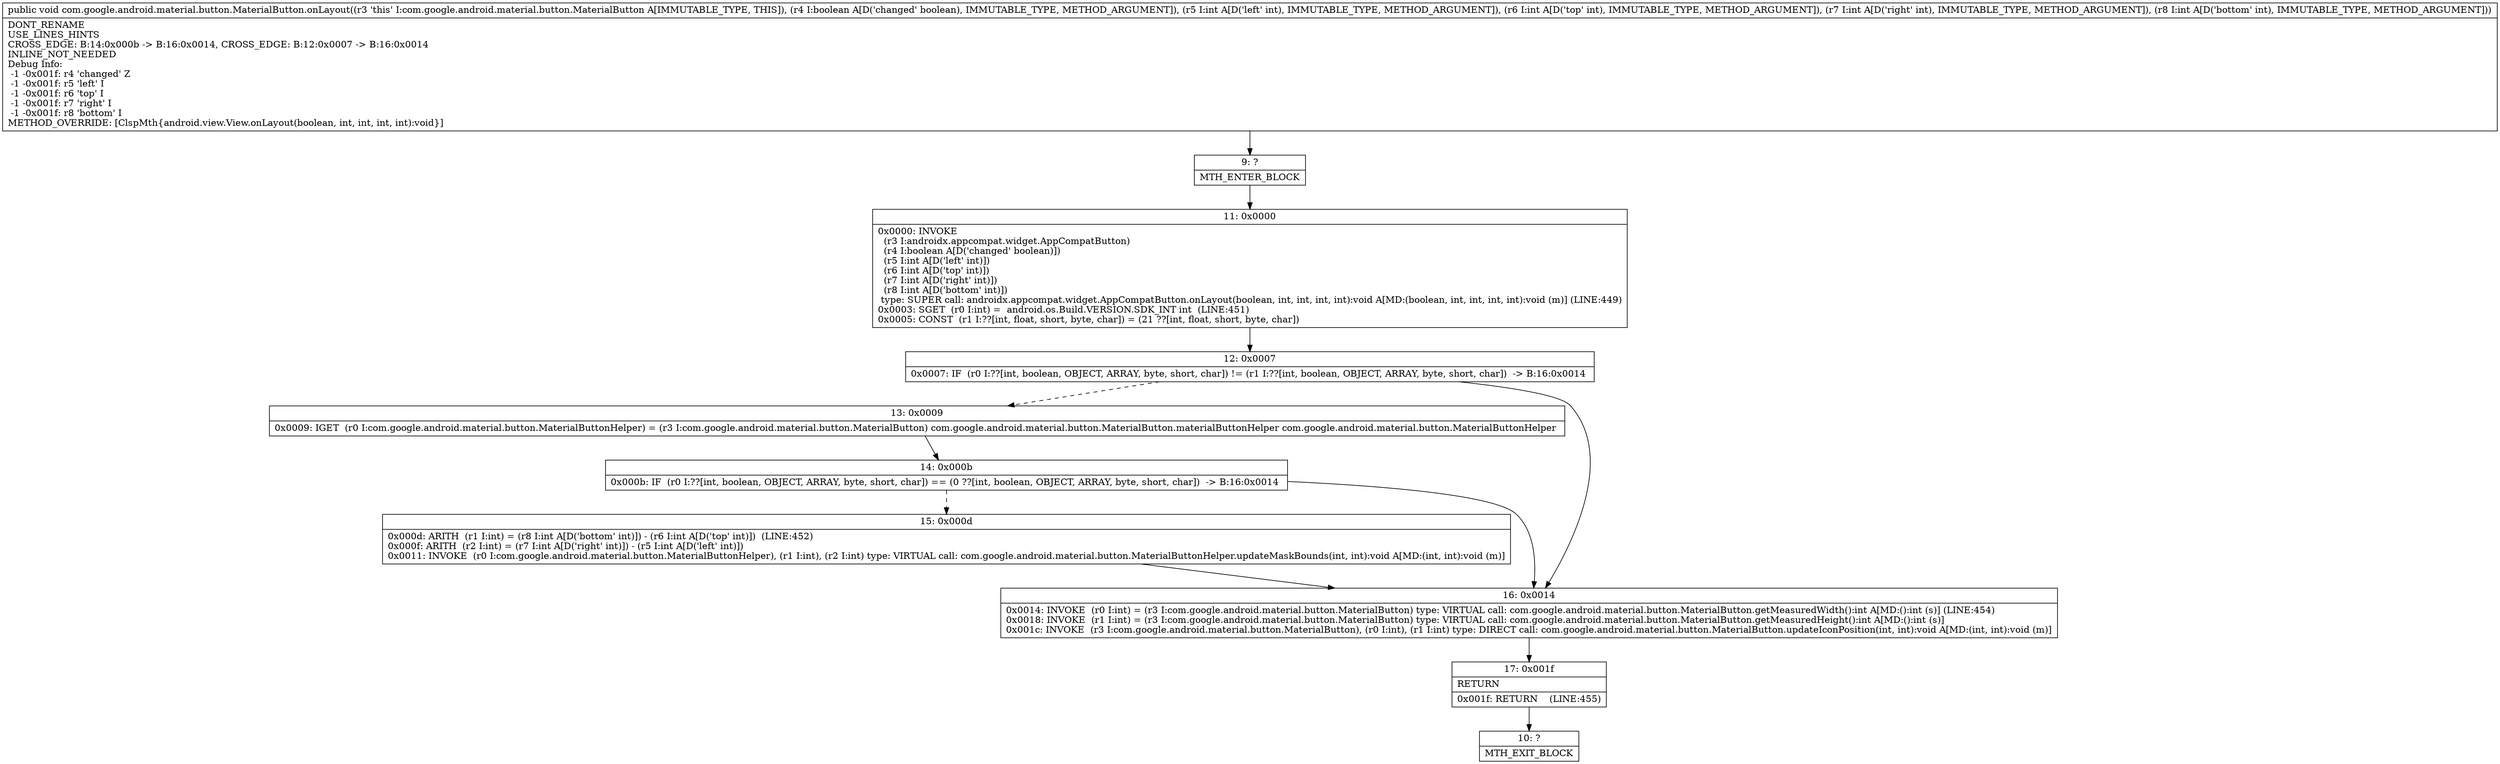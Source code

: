 digraph "CFG forcom.google.android.material.button.MaterialButton.onLayout(ZIIII)V" {
Node_9 [shape=record,label="{9\:\ ?|MTH_ENTER_BLOCK\l}"];
Node_11 [shape=record,label="{11\:\ 0x0000|0x0000: INVOKE  \l  (r3 I:androidx.appcompat.widget.AppCompatButton)\l  (r4 I:boolean A[D('changed' boolean)])\l  (r5 I:int A[D('left' int)])\l  (r6 I:int A[D('top' int)])\l  (r7 I:int A[D('right' int)])\l  (r8 I:int A[D('bottom' int)])\l type: SUPER call: androidx.appcompat.widget.AppCompatButton.onLayout(boolean, int, int, int, int):void A[MD:(boolean, int, int, int, int):void (m)] (LINE:449)\l0x0003: SGET  (r0 I:int) =  android.os.Build.VERSION.SDK_INT int  (LINE:451)\l0x0005: CONST  (r1 I:??[int, float, short, byte, char]) = (21 ??[int, float, short, byte, char]) \l}"];
Node_12 [shape=record,label="{12\:\ 0x0007|0x0007: IF  (r0 I:??[int, boolean, OBJECT, ARRAY, byte, short, char]) != (r1 I:??[int, boolean, OBJECT, ARRAY, byte, short, char])  \-\> B:16:0x0014 \l}"];
Node_13 [shape=record,label="{13\:\ 0x0009|0x0009: IGET  (r0 I:com.google.android.material.button.MaterialButtonHelper) = (r3 I:com.google.android.material.button.MaterialButton) com.google.android.material.button.MaterialButton.materialButtonHelper com.google.android.material.button.MaterialButtonHelper \l}"];
Node_14 [shape=record,label="{14\:\ 0x000b|0x000b: IF  (r0 I:??[int, boolean, OBJECT, ARRAY, byte, short, char]) == (0 ??[int, boolean, OBJECT, ARRAY, byte, short, char])  \-\> B:16:0x0014 \l}"];
Node_15 [shape=record,label="{15\:\ 0x000d|0x000d: ARITH  (r1 I:int) = (r8 I:int A[D('bottom' int)]) \- (r6 I:int A[D('top' int)])  (LINE:452)\l0x000f: ARITH  (r2 I:int) = (r7 I:int A[D('right' int)]) \- (r5 I:int A[D('left' int)]) \l0x0011: INVOKE  (r0 I:com.google.android.material.button.MaterialButtonHelper), (r1 I:int), (r2 I:int) type: VIRTUAL call: com.google.android.material.button.MaterialButtonHelper.updateMaskBounds(int, int):void A[MD:(int, int):void (m)]\l}"];
Node_16 [shape=record,label="{16\:\ 0x0014|0x0014: INVOKE  (r0 I:int) = (r3 I:com.google.android.material.button.MaterialButton) type: VIRTUAL call: com.google.android.material.button.MaterialButton.getMeasuredWidth():int A[MD:():int (s)] (LINE:454)\l0x0018: INVOKE  (r1 I:int) = (r3 I:com.google.android.material.button.MaterialButton) type: VIRTUAL call: com.google.android.material.button.MaterialButton.getMeasuredHeight():int A[MD:():int (s)]\l0x001c: INVOKE  (r3 I:com.google.android.material.button.MaterialButton), (r0 I:int), (r1 I:int) type: DIRECT call: com.google.android.material.button.MaterialButton.updateIconPosition(int, int):void A[MD:(int, int):void (m)]\l}"];
Node_17 [shape=record,label="{17\:\ 0x001f|RETURN\l|0x001f: RETURN    (LINE:455)\l}"];
Node_10 [shape=record,label="{10\:\ ?|MTH_EXIT_BLOCK\l}"];
MethodNode[shape=record,label="{public void com.google.android.material.button.MaterialButton.onLayout((r3 'this' I:com.google.android.material.button.MaterialButton A[IMMUTABLE_TYPE, THIS]), (r4 I:boolean A[D('changed' boolean), IMMUTABLE_TYPE, METHOD_ARGUMENT]), (r5 I:int A[D('left' int), IMMUTABLE_TYPE, METHOD_ARGUMENT]), (r6 I:int A[D('top' int), IMMUTABLE_TYPE, METHOD_ARGUMENT]), (r7 I:int A[D('right' int), IMMUTABLE_TYPE, METHOD_ARGUMENT]), (r8 I:int A[D('bottom' int), IMMUTABLE_TYPE, METHOD_ARGUMENT]))  | DONT_RENAME\lUSE_LINES_HINTS\lCROSS_EDGE: B:14:0x000b \-\> B:16:0x0014, CROSS_EDGE: B:12:0x0007 \-\> B:16:0x0014\lINLINE_NOT_NEEDED\lDebug Info:\l  \-1 \-0x001f: r4 'changed' Z\l  \-1 \-0x001f: r5 'left' I\l  \-1 \-0x001f: r6 'top' I\l  \-1 \-0x001f: r7 'right' I\l  \-1 \-0x001f: r8 'bottom' I\lMETHOD_OVERRIDE: [ClspMth\{android.view.View.onLayout(boolean, int, int, int, int):void\}]\l}"];
MethodNode -> Node_9;Node_9 -> Node_11;
Node_11 -> Node_12;
Node_12 -> Node_13[style=dashed];
Node_12 -> Node_16;
Node_13 -> Node_14;
Node_14 -> Node_15[style=dashed];
Node_14 -> Node_16;
Node_15 -> Node_16;
Node_16 -> Node_17;
Node_17 -> Node_10;
}

